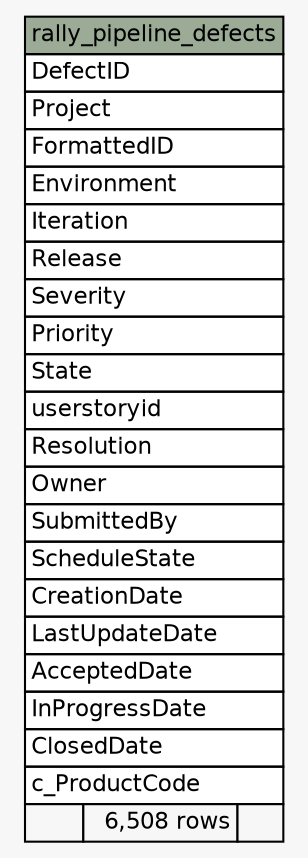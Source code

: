 // dot 2.2.1 on Windows 10 10.0
// SchemaSpy rev 590
digraph "rally_pipeline_defects" {
  graph [
    rankdir="RL"
    bgcolor="#f7f7f7"
    nodesep="0.18"
    ranksep="0.46"
    fontname="Helvetica"
    fontsize="11"
  ];
  node [
    fontname="Helvetica"
    fontsize="11"
    shape="plaintext"
  ];
  edge [
    arrowsize="0.8"
  ];
  "rally_pipeline_defects" [
    label=<
    <TABLE BORDER="0" CELLBORDER="1" CELLSPACING="0" BGCOLOR="#ffffff">
      <TR><TD COLSPAN="3" BGCOLOR="#9bab96" ALIGN="CENTER">rally_pipeline_defects</TD></TR>
      <TR><TD PORT="DefectID" COLSPAN="3" ALIGN="LEFT">DefectID</TD></TR>
      <TR><TD PORT="Project" COLSPAN="3" ALIGN="LEFT">Project</TD></TR>
      <TR><TD PORT="FormattedID" COLSPAN="3" ALIGN="LEFT">FormattedID</TD></TR>
      <TR><TD PORT="Environment" COLSPAN="3" ALIGN="LEFT">Environment</TD></TR>
      <TR><TD PORT="Iteration" COLSPAN="3" ALIGN="LEFT">Iteration</TD></TR>
      <TR><TD PORT="Release" COLSPAN="3" ALIGN="LEFT">Release</TD></TR>
      <TR><TD PORT="Severity" COLSPAN="3" ALIGN="LEFT">Severity</TD></TR>
      <TR><TD PORT="Priority" COLSPAN="3" ALIGN="LEFT">Priority</TD></TR>
      <TR><TD PORT="State" COLSPAN="3" ALIGN="LEFT">State</TD></TR>
      <TR><TD PORT="userstoryid" COLSPAN="3" ALIGN="LEFT">userstoryid</TD></TR>
      <TR><TD PORT="Resolution" COLSPAN="3" ALIGN="LEFT">Resolution</TD></TR>
      <TR><TD PORT="Owner" COLSPAN="3" ALIGN="LEFT">Owner</TD></TR>
      <TR><TD PORT="SubmittedBy" COLSPAN="3" ALIGN="LEFT">SubmittedBy</TD></TR>
      <TR><TD PORT="ScheduleState" COLSPAN="3" ALIGN="LEFT">ScheduleState</TD></TR>
      <TR><TD PORT="CreationDate" COLSPAN="3" ALIGN="LEFT">CreationDate</TD></TR>
      <TR><TD PORT="LastUpdateDate" COLSPAN="3" ALIGN="LEFT">LastUpdateDate</TD></TR>
      <TR><TD PORT="AcceptedDate" COLSPAN="3" ALIGN="LEFT">AcceptedDate</TD></TR>
      <TR><TD PORT="InProgressDate" COLSPAN="3" ALIGN="LEFT">InProgressDate</TD></TR>
      <TR><TD PORT="ClosedDate" COLSPAN="3" ALIGN="LEFT">ClosedDate</TD></TR>
      <TR><TD PORT="c_ProductCode" COLSPAN="3" ALIGN="LEFT">c_ProductCode</TD></TR>
      <TR><TD ALIGN="LEFT" BGCOLOR="#f7f7f7">  </TD><TD ALIGN="RIGHT" BGCOLOR="#f7f7f7">6,508 rows</TD><TD ALIGN="RIGHT" BGCOLOR="#f7f7f7">  </TD></TR>
    </TABLE>>
    URL="tables/rally_pipeline_defects.html"
    tooltip="rally_pipeline_defects"
  ];
}
